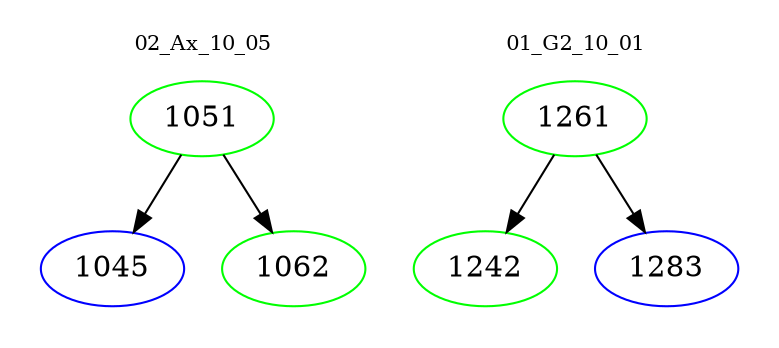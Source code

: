 digraph{
subgraph cluster_0 {
color = white
label = "02_Ax_10_05";
fontsize=10;
T0_1051 [label="1051", color="green"]
T0_1051 -> T0_1045 [color="black"]
T0_1045 [label="1045", color="blue"]
T0_1051 -> T0_1062 [color="black"]
T0_1062 [label="1062", color="green"]
}
subgraph cluster_1 {
color = white
label = "01_G2_10_01";
fontsize=10;
T1_1261 [label="1261", color="green"]
T1_1261 -> T1_1242 [color="black"]
T1_1242 [label="1242", color="green"]
T1_1261 -> T1_1283 [color="black"]
T1_1283 [label="1283", color="blue"]
}
}
